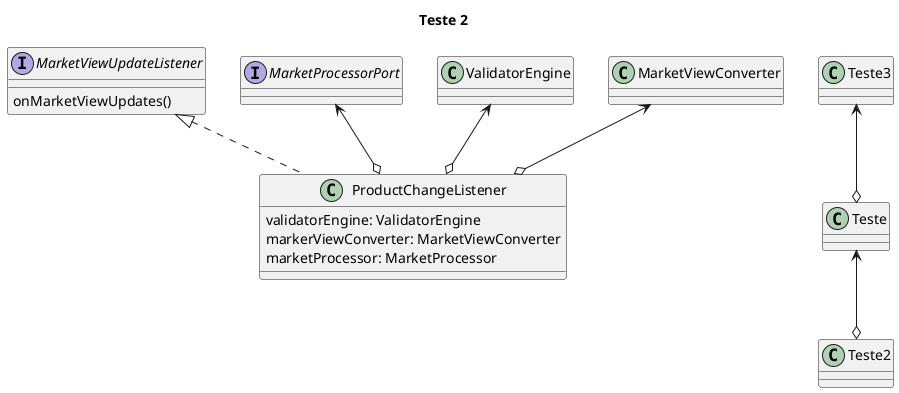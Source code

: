 @startuml
skinparam backgroundColor white

title Teste 2

class ProductChangeListener{
validatorEngine: ValidatorEngine
markerViewConverter: MarketViewConverter
marketProcessor: MarketProcessor
}

interface MarketViewUpdateListener{
onMarketViewUpdates()
}

interface MarketProcessorPort{
}

MarketViewUpdateListener <|.. ProductChangeListener
ValidatorEngine <--o ProductChangeListener
MarketViewConverter <--o ProductChangeListener
MarketProcessorPort <--o ProductChangeListener
Teste3 <--o Teste
Teste <--o Teste2

@enduml